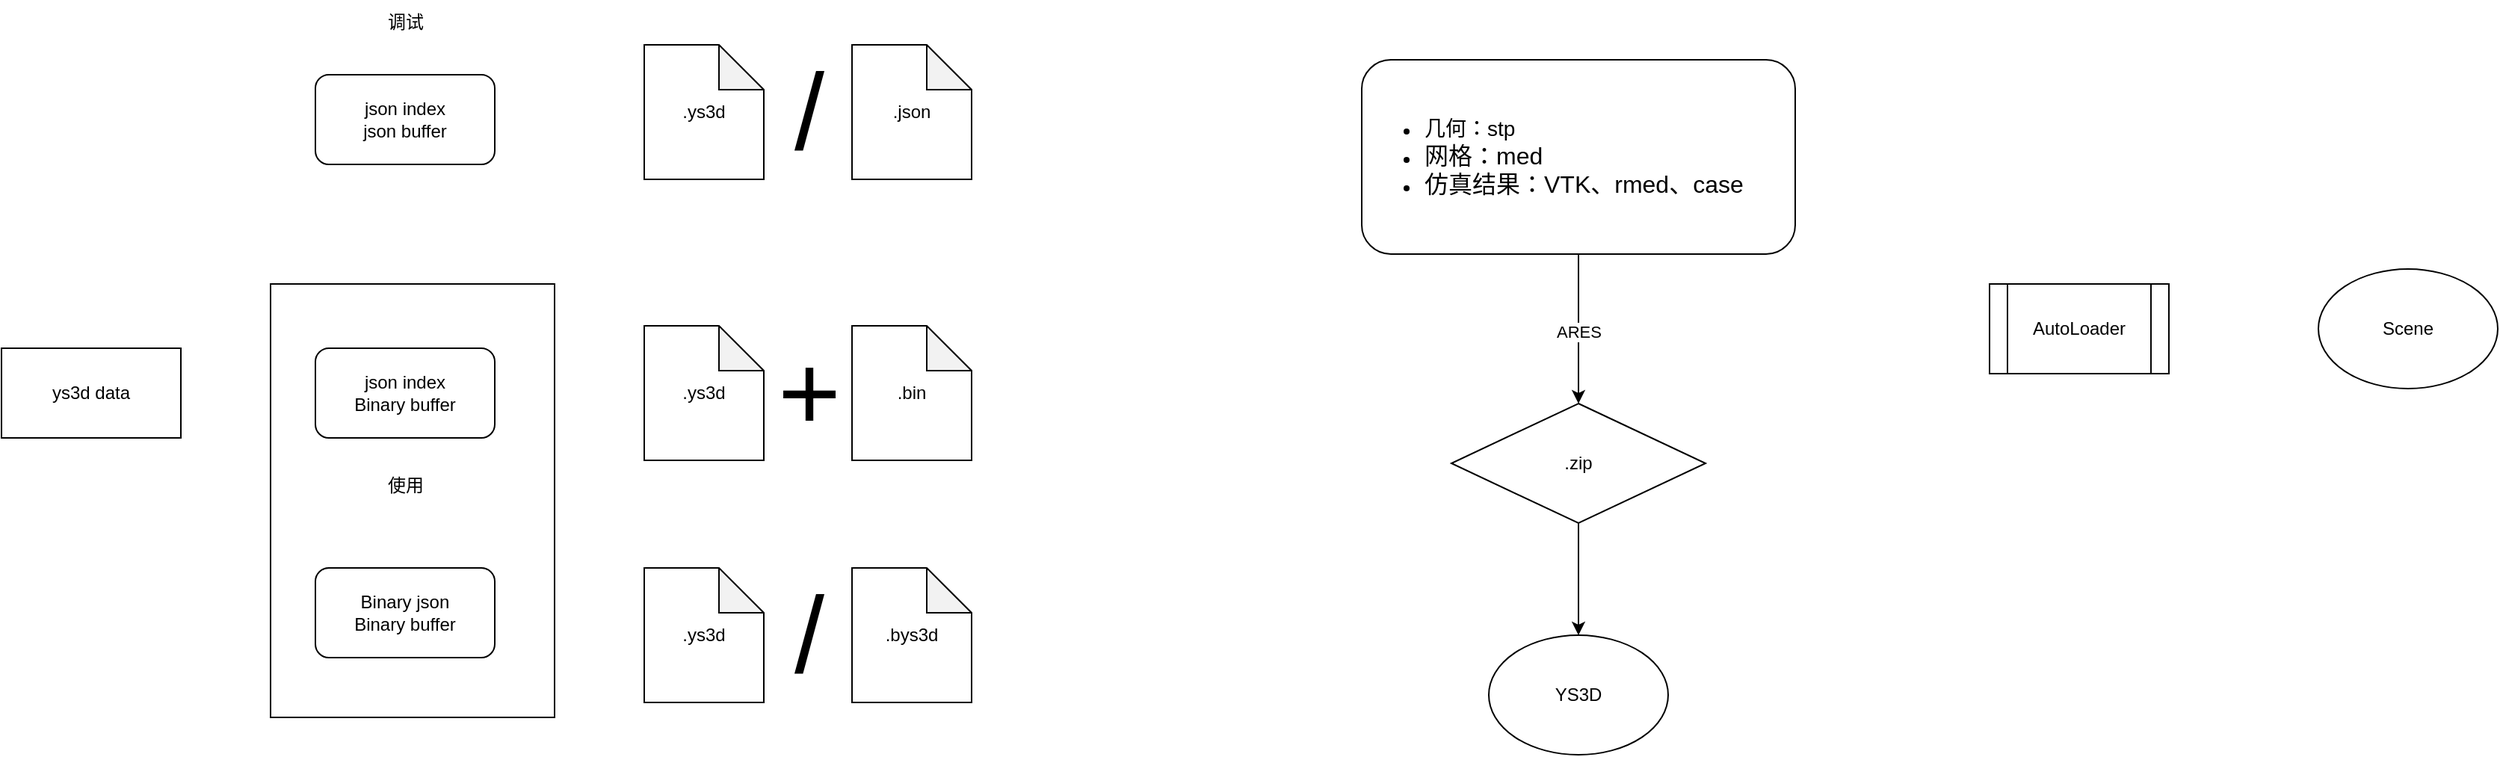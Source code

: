 <mxfile version="28.0.7">
  <diagram name="第 1 页" id="RYE19soe6G9HNAl7Pa3W">
    <mxGraphModel dx="976" dy="631" grid="1" gridSize="10" guides="1" tooltips="1" connect="1" arrows="1" fold="1" page="1" pageScale="1" pageWidth="827" pageHeight="1169" math="0" shadow="0">
      <root>
        <mxCell id="0" />
        <mxCell id="1" parent="0" />
        <mxCell id="O9MKTZrr_hQE2p-tig25-7" value="" style="rounded=0;whiteSpace=wrap;html=1;" parent="1" vertex="1">
          <mxGeometry x="190" y="310" width="190" height="290" as="geometry" />
        </mxCell>
        <mxCell id="O9MKTZrr_hQE2p-tig25-1" value="Binary&amp;nbsp;json&lt;div&gt;Binary buffer&lt;/div&gt;" style="rounded=1;whiteSpace=wrap;html=1;" parent="1" vertex="1">
          <mxGeometry x="220" y="500" width="120" height="60" as="geometry" />
        </mxCell>
        <mxCell id="O9MKTZrr_hQE2p-tig25-2" value="ys3d data" style="rounded=0;whiteSpace=wrap;html=1;" parent="1" vertex="1">
          <mxGeometry x="10" y="353" width="120" height="60" as="geometry" />
        </mxCell>
        <mxCell id="O9MKTZrr_hQE2p-tig25-3" value="&lt;div&gt;&lt;div&gt;json&amp;nbsp;&lt;span style=&quot;background-color: transparent; color: light-dark(rgb(0, 0, 0), rgb(255, 255, 255));&quot;&gt;index&lt;/span&gt;&lt;/div&gt;&lt;/div&gt;Binary buffer" style="rounded=1;whiteSpace=wrap;html=1;" parent="1" vertex="1">
          <mxGeometry x="220" y="353" width="120" height="60" as="geometry" />
        </mxCell>
        <mxCell id="O9MKTZrr_hQE2p-tig25-4" value="&lt;div&gt;json&amp;nbsp;&lt;span style=&quot;background-color: transparent; color: light-dark(rgb(0, 0, 0), rgb(255, 255, 255));&quot;&gt;index&lt;/span&gt;&lt;/div&gt;json buffer" style="rounded=1;whiteSpace=wrap;html=1;" parent="1" vertex="1">
          <mxGeometry x="220" y="170" width="120" height="60" as="geometry" />
        </mxCell>
        <mxCell id="O9MKTZrr_hQE2p-tig25-8" value="使用" style="text;html=1;align=center;verticalAlign=middle;resizable=0;points=[];autosize=1;strokeColor=none;fillColor=none;" parent="1" vertex="1">
          <mxGeometry x="255" y="430" width="50" height="30" as="geometry" />
        </mxCell>
        <mxCell id="O9MKTZrr_hQE2p-tig25-9" value="调试" style="text;html=1;align=center;verticalAlign=middle;resizable=0;points=[];autosize=1;strokeColor=none;fillColor=none;" parent="1" vertex="1">
          <mxGeometry x="255" y="120" width="50" height="30" as="geometry" />
        </mxCell>
        <mxCell id="O9MKTZrr_hQE2p-tig25-11" value=".ys3d" style="shape=note;whiteSpace=wrap;html=1;backgroundOutline=1;darkOpacity=0.05;" parent="1" vertex="1">
          <mxGeometry x="440" y="338" width="80" height="90" as="geometry" />
        </mxCell>
        <mxCell id="O9MKTZrr_hQE2p-tig25-12" value=".ys3d" style="shape=note;whiteSpace=wrap;html=1;backgroundOutline=1;darkOpacity=0.05;" parent="1" vertex="1">
          <mxGeometry x="440" y="500" width="80" height="90" as="geometry" />
        </mxCell>
        <mxCell id="O9MKTZrr_hQE2p-tig25-13" value=".bin" style="shape=note;whiteSpace=wrap;html=1;backgroundOutline=1;darkOpacity=0.05;" parent="1" vertex="1">
          <mxGeometry x="579" y="338" width="80" height="90" as="geometry" />
        </mxCell>
        <mxCell id="O9MKTZrr_hQE2p-tig25-14" value="&lt;font style=&quot;font-size: 72px;&quot;&gt;+&lt;/font&gt;" style="text;html=1;align=center;verticalAlign=middle;resizable=0;points=[];autosize=1;strokeColor=none;fillColor=none;" parent="1" vertex="1">
          <mxGeometry x="515" y="333" width="70" height="100" as="geometry" />
        </mxCell>
        <mxCell id="O9MKTZrr_hQE2p-tig25-15" value=".ys3d" style="shape=note;whiteSpace=wrap;html=1;backgroundOutline=1;darkOpacity=0.05;" parent="1" vertex="1">
          <mxGeometry x="440" y="150" width="80" height="90" as="geometry" />
        </mxCell>
        <mxCell id="O9MKTZrr_hQE2p-tig25-16" value=".json" style="shape=note;whiteSpace=wrap;html=1;backgroundOutline=1;darkOpacity=0.05;" parent="1" vertex="1">
          <mxGeometry x="579" y="150" width="80" height="90" as="geometry" />
        </mxCell>
        <mxCell id="O9MKTZrr_hQE2p-tig25-18" value="&lt;font style=&quot;font-size: 72px;&quot;&gt;/&lt;/font&gt;" style="text;html=1;align=center;verticalAlign=middle;resizable=0;points=[];autosize=1;strokeColor=none;fillColor=none;" parent="1" vertex="1">
          <mxGeometry x="530" y="145" width="40" height="100" as="geometry" />
        </mxCell>
        <mxCell id="O9MKTZrr_hQE2p-tig25-19" value=".bys3d" style="shape=note;whiteSpace=wrap;html=1;backgroundOutline=1;darkOpacity=0.05;" parent="1" vertex="1">
          <mxGeometry x="579" y="500" width="80" height="90" as="geometry" />
        </mxCell>
        <mxCell id="O9MKTZrr_hQE2p-tig25-20" value="&lt;font style=&quot;font-size: 72px;&quot;&gt;/&lt;/font&gt;" style="text;html=1;align=center;verticalAlign=middle;resizable=0;points=[];autosize=1;strokeColor=none;fillColor=none;" parent="1" vertex="1">
          <mxGeometry x="530" y="495" width="40" height="100" as="geometry" />
        </mxCell>
        <mxCell id="elQow35WlKMonrVf-jGj-3" style="edgeStyle=orthogonalEdgeStyle;rounded=0;orthogonalLoop=1;jettySize=auto;html=1;entryX=0.5;entryY=0;entryDx=0;entryDy=0;" edge="1" parent="1" source="elQow35WlKMonrVf-jGj-1" target="elQow35WlKMonrVf-jGj-2">
          <mxGeometry relative="1" as="geometry" />
        </mxCell>
        <mxCell id="elQow35WlKMonrVf-jGj-5" value="ARES" style="edgeLabel;html=1;align=center;verticalAlign=middle;resizable=0;points=[];" vertex="1" connectable="0" parent="elQow35WlKMonrVf-jGj-3">
          <mxGeometry x="0.052" relative="1" as="geometry">
            <mxPoint y="-1" as="offset" />
          </mxGeometry>
        </mxCell>
        <mxCell id="elQow35WlKMonrVf-jGj-1" value="&lt;ul&gt;&lt;li&gt;&lt;font style=&quot;font-size: 14px;&quot;&gt;几何：stp&lt;/font&gt;&lt;/li&gt;&lt;li&gt;&lt;font size=&quot;3&quot;&gt;网格：med&lt;/font&gt;&lt;/li&gt;&lt;li&gt;&lt;font size=&quot;3&quot;&gt;仿真结果：VTK、rmed、case&lt;/font&gt;&lt;/li&gt;&lt;/ul&gt;" style="rounded=1;whiteSpace=wrap;html=1;align=left;" vertex="1" parent="1">
          <mxGeometry x="920" y="160" width="290" height="130" as="geometry" />
        </mxCell>
        <mxCell id="elQow35WlKMonrVf-jGj-8" style="edgeStyle=orthogonalEdgeStyle;rounded=0;orthogonalLoop=1;jettySize=auto;html=1;entryX=0.5;entryY=0;entryDx=0;entryDy=0;" edge="1" parent="1" source="elQow35WlKMonrVf-jGj-2" target="elQow35WlKMonrVf-jGj-6">
          <mxGeometry relative="1" as="geometry" />
        </mxCell>
        <mxCell id="elQow35WlKMonrVf-jGj-2" value=".zip" style="rhombus;whiteSpace=wrap;html=1;" vertex="1" parent="1">
          <mxGeometry x="980" y="390" width="170" height="80" as="geometry" />
        </mxCell>
        <mxCell id="elQow35WlKMonrVf-jGj-6" value="YS3D" style="ellipse;whiteSpace=wrap;html=1;" vertex="1" parent="1">
          <mxGeometry x="1005" y="545" width="120" height="80" as="geometry" />
        </mxCell>
        <mxCell id="elQow35WlKMonrVf-jGj-10" value="AutoLoader" style="shape=process;whiteSpace=wrap;html=1;backgroundOutline=1;" vertex="1" parent="1">
          <mxGeometry x="1340" y="310" width="120" height="60" as="geometry" />
        </mxCell>
        <mxCell id="elQow35WlKMonrVf-jGj-11" value="Scene" style="ellipse;whiteSpace=wrap;html=1;" vertex="1" parent="1">
          <mxGeometry x="1560" y="300" width="120" height="80" as="geometry" />
        </mxCell>
      </root>
    </mxGraphModel>
  </diagram>
</mxfile>
